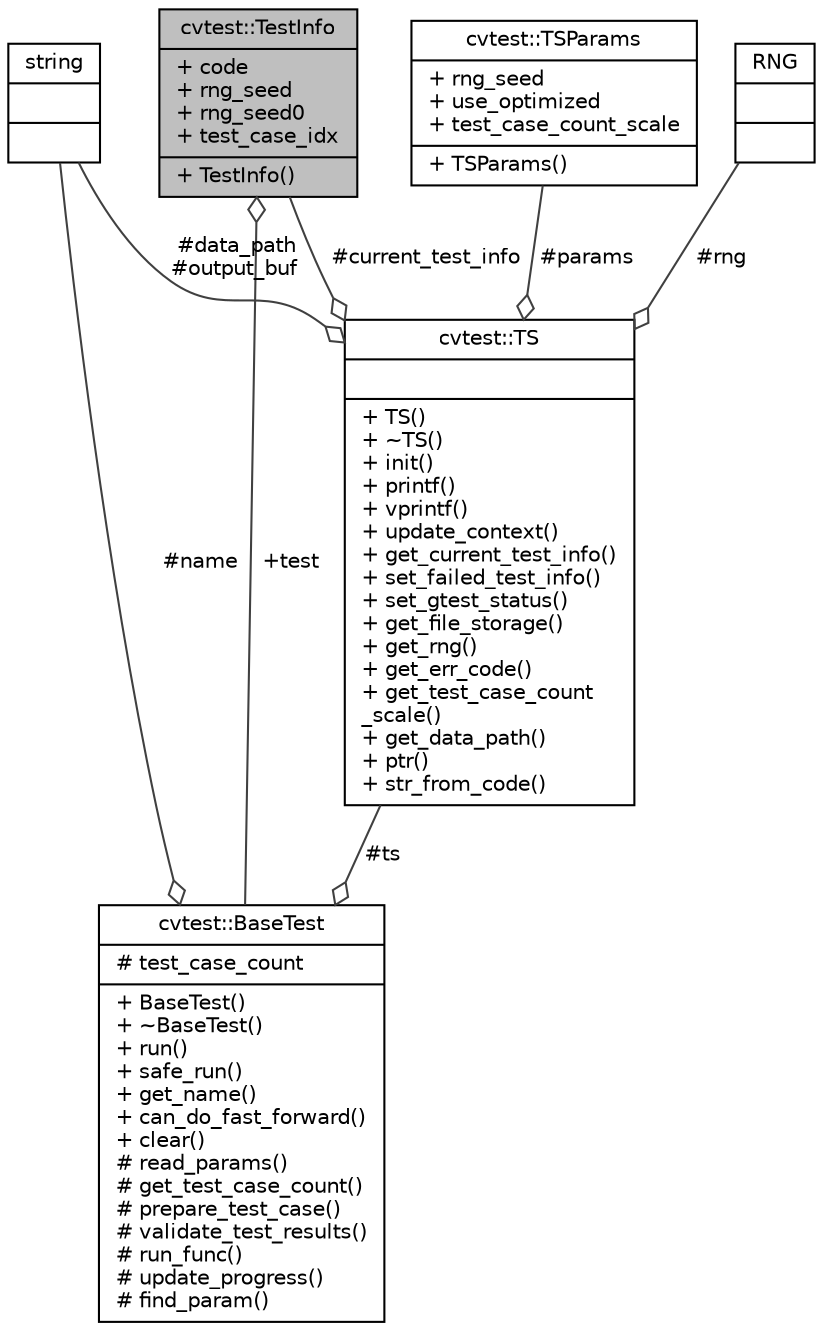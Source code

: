 digraph "cvtest::TestInfo"
{
 // LATEX_PDF_SIZE
  edge [fontname="Helvetica",fontsize="10",labelfontname="Helvetica",labelfontsize="10"];
  node [fontname="Helvetica",fontsize="10",shape=record];
  Node1 [label="{cvtest::TestInfo\n|+ code\l+ rng_seed\l+ rng_seed0\l+ test_case_idx\l|+ TestInfo()\l}",height=0.2,width=0.4,color="black", fillcolor="grey75", style="filled", fontcolor="black",tooltip=" "];
  Node2 -> Node1 [color="grey25",fontsize="10",style="solid",label=" +test" ,arrowhead="odiamond",fontname="Helvetica"];
  Node2 [label="{cvtest::BaseTest\n|# test_case_count\l|+ BaseTest()\l+ ~BaseTest()\l+ run()\l+ safe_run()\l+ get_name()\l+ can_do_fast_forward()\l+ clear()\l# read_params()\l# get_test_case_count()\l# prepare_test_case()\l# validate_test_results()\l# run_func()\l# update_progress()\l# find_param()\l}",height=0.2,width=0.4,color="black", fillcolor="white", style="filled",URL="$classcvtest_1_1_base_test.html",tooltip=" "];
  Node3 -> Node2 [color="grey25",fontsize="10",style="solid",label=" #name" ,arrowhead="odiamond",fontname="Helvetica"];
  Node3 [label="{string\n||}",height=0.2,width=0.4,color="black", fillcolor="white", style="filled",tooltip=" "];
  Node4 -> Node2 [color="grey25",fontsize="10",style="solid",label=" #ts" ,arrowhead="odiamond",fontname="Helvetica"];
  Node4 [label="{cvtest::TS\n||+ TS()\l+ ~TS()\l+ init()\l+ printf()\l+ vprintf()\l+ update_context()\l+ get_current_test_info()\l+ set_failed_test_info()\l+ set_gtest_status()\l+ get_file_storage()\l+ get_rng()\l+ get_err_code()\l+ get_test_case_count\l_scale()\l+ get_data_path()\l+ ptr()\l+ str_from_code()\l}",height=0.2,width=0.4,color="black", fillcolor="white", style="filled",URL="$classcvtest_1_1_t_s.html",tooltip=" "];
  Node5 -> Node4 [color="grey25",fontsize="10",style="solid",label=" #rng" ,arrowhead="odiamond",fontname="Helvetica"];
  Node5 [label="{RNG\n||}",height=0.2,width=0.4,color="black", fillcolor="white", style="filled",tooltip=" "];
  Node1 -> Node4 [color="grey25",fontsize="10",style="solid",label=" #current_test_info" ,arrowhead="odiamond",fontname="Helvetica"];
  Node3 -> Node4 [color="grey25",fontsize="10",style="solid",label=" #data_path\n#output_buf" ,arrowhead="odiamond",fontname="Helvetica"];
  Node6 -> Node4 [color="grey25",fontsize="10",style="solid",label=" #params" ,arrowhead="odiamond",fontname="Helvetica"];
  Node6 [label="{cvtest::TSParams\n|+ rng_seed\l+ use_optimized\l+ test_case_count_scale\l|+ TSParams()\l}",height=0.2,width=0.4,color="black", fillcolor="white", style="filled",URL="$structcvtest_1_1_t_s_params.html",tooltip=" "];
}
